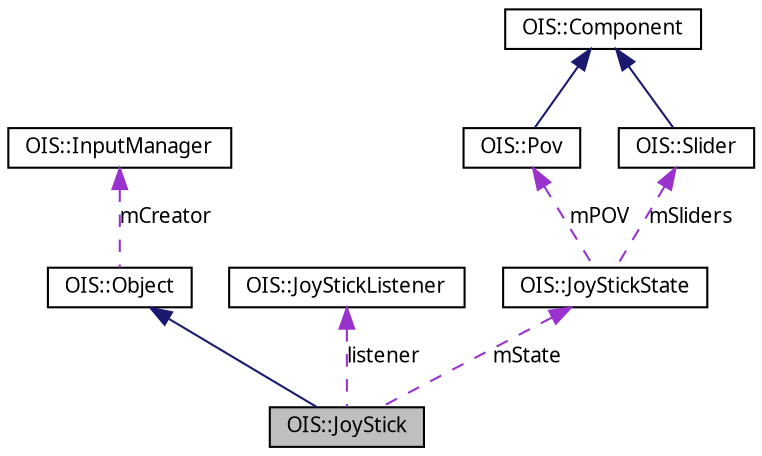 digraph G
{
  edge [fontname="FreeSans.ttf",fontsize=10,labelfontname="FreeSans.ttf",labelfontsize=10];
  node [fontname="FreeSans.ttf",fontsize=10,shape=record];
  Node1 [label="OIS::JoyStick",height=0.2,width=0.4,color="black", fillcolor="grey75", style="filled" fontcolor="black"];
  Node2 -> Node1 [dir=back,color="midnightblue",fontsize=10,style="solid",fontname="FreeSans.ttf"];
  Node2 [label="OIS::Object",height=0.2,width=0.4,color="black", fillcolor="white", style="filled",URL="$classOIS_1_1Object.html"];
  Node3 -> Node2 [dir=back,color="darkorchid3",fontsize=10,style="dashed",label="mCreator",fontname="FreeSans.ttf"];
  Node3 [label="OIS::InputManager",height=0.2,width=0.4,color="black", fillcolor="white", style="filled",URL="$classOIS_1_1InputManager.html"];
  Node4 -> Node1 [dir=back,color="darkorchid3",fontsize=10,style="dashed",label="listener",fontname="FreeSans.ttf"];
  Node4 [label="OIS::JoyStickListener",height=0.2,width=0.4,color="black", fillcolor="white", style="filled",URL="$classOIS_1_1JoyStickListener.html"];
  Node5 -> Node1 [dir=back,color="darkorchid3",fontsize=10,style="dashed",label="mState",fontname="FreeSans.ttf"];
  Node5 [label="OIS::JoyStickState",height=0.2,width=0.4,color="black", fillcolor="white", style="filled",URL="$structOIS_1_1JoyStickState.html"];
  Node6 -> Node5 [dir=back,color="darkorchid3",fontsize=10,style="dashed",label="mPOV",fontname="FreeSans.ttf"];
  Node6 [label="OIS::Pov",height=0.2,width=0.4,color="black", fillcolor="white", style="filled",URL="$structOIS_1_1Pov.html",tooltip="POV / HAT Joystick component."];
  Node7 -> Node6 [dir=back,color="midnightblue",fontsize=10,style="solid",fontname="FreeSans.ttf"];
  Node7 [label="OIS::Component",height=0.2,width=0.4,color="black", fillcolor="white", style="filled",URL="$structOIS_1_1Component.html",tooltip="Base of all device components (button, axis, etc)."];
  Node8 -> Node5 [dir=back,color="darkorchid3",fontsize=10,style="dashed",label="mSliders",fontname="FreeSans.ttf"];
  Node8 [label="OIS::Slider",height=0.2,width=0.4,color="black", fillcolor="white", style="filled",URL="$structOIS_1_1Slider.html",tooltip="A sliding axis - only used in Win32 Right Now."];
  Node7 -> Node8 [dir=back,color="midnightblue",fontsize=10,style="solid",fontname="FreeSans.ttf"];
}
